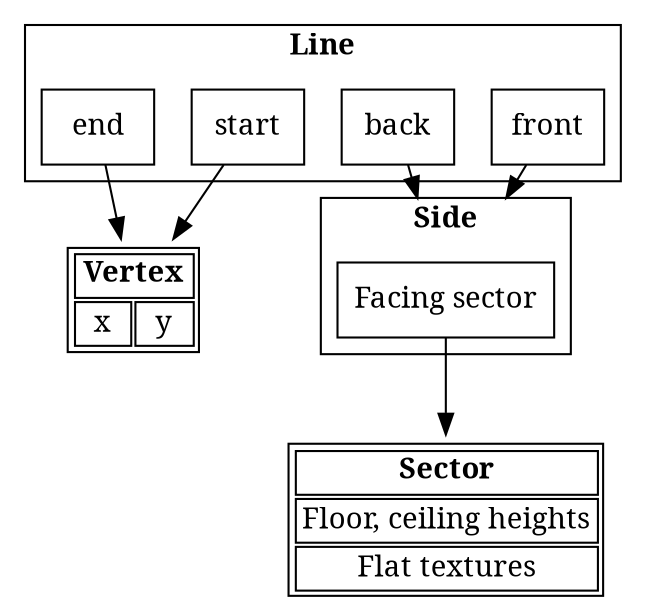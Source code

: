 digraph G {
	compound=true
	graph [fontname = "serif"]
	node  [fontname = "serif"]
	edge  [fontname = "serif"]

	vertex [
		label=<<table>
			<tr><td colspan="2"><b>Vertex</b></td></tr>
			<tr><td>x</td><td>y</td></tr>
		</table>>
		shape=plaintext
	]

	sector [
		label=<<table>
			<tr><td><b>Sector</b></td></tr>
			<tr><td>Floor, ceiling heights</td></tr>
			<tr><td>Flat textures</td></tr>
		</table>>
		shape=plaintext
	]

	subgraph cluster_side {
		label=<<b>Side</b>>
		node [shape=box]
		si_sector [ label="Facing sector" ]
	}
	si_sector -> sector

	subgraph cluster_line {
		label=<<b>Line</b>>
		node [shape=box]
		l_start [ label="start" ]
		l_end [ label="end" ]
		l_front [ label="front" ]
		l_back [ label="back" ]
	}
	{ l_start l_end } -> vertex;
	{ l_front l_back } -> si_sector [lhead=cluster_side];
}
